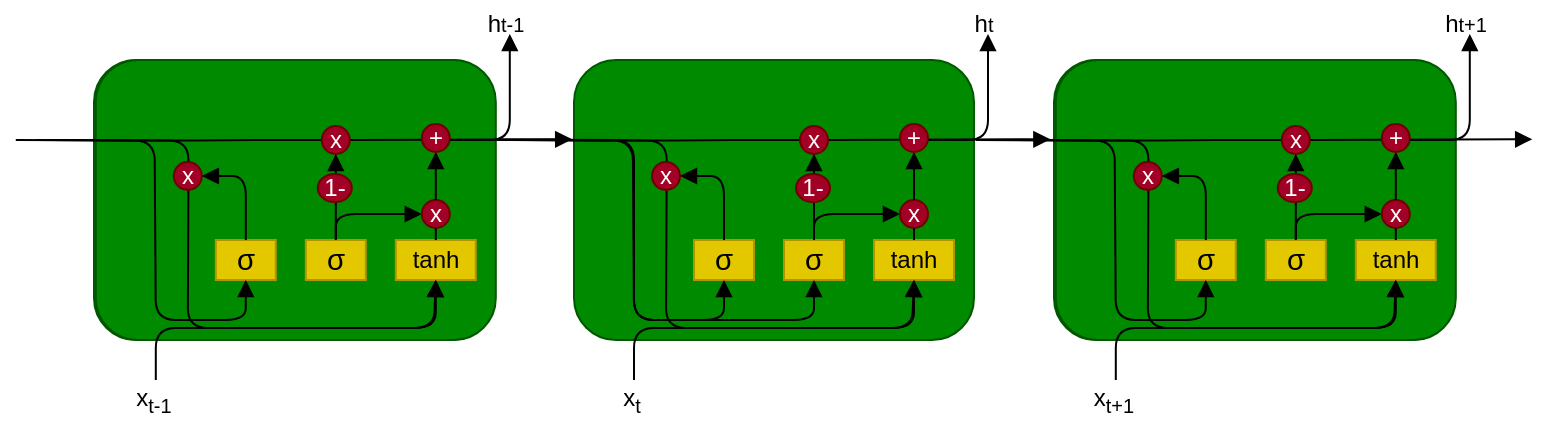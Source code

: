 <mxfile>
    <diagram id="69RqtxHt-V_hzP9CpBS5" name="Page-1">
        <mxGraphModel dx="989" dy="581" grid="1" gridSize="10" guides="1" tooltips="1" connect="1" arrows="1" fold="1" page="1" pageScale="1" pageWidth="850" pageHeight="1100" math="0" shadow="0">
            <root>
                <mxCell id="0"/>
                <mxCell id="1" parent="0"/>
                <mxCell id="2" value="" style="rounded=1;whiteSpace=wrap;html=1;fillColor=#008a00;fontColor=#ffffff;strokeColor=#005700;" parent="1" vertex="1">
                    <mxGeometry x="290" y="260" width="200" height="140" as="geometry"/>
                </mxCell>
                <mxCell id="32" value="" style="endArrow=block;html=1;exitX=0.5;exitY=0;exitDx=0;exitDy=0;startArrow=none;startFill=0;endFill=1;strokeColor=#000000;entryX=0;entryY=0.5;entryDx=0;entryDy=0;rounded=1;" edge="1" parent="2" source="19" target="27">
                    <mxGeometry width="50" height="50" relative="1" as="geometry">
                        <mxPoint x="119.92" y="80" as="sourcePoint"/>
                        <mxPoint x="119.92" y="47" as="targetPoint"/>
                        <Array as="points">
                            <mxPoint x="120" y="77"/>
                        </Array>
                    </mxGeometry>
                </mxCell>
                <mxCell id="19" value="&lt;span style=&quot;font-size:11.0pt;line-height:107%;&lt;br/&gt;font-family:&amp;quot;Calibri&amp;quot;,sans-serif;mso-ascii-theme-font:minor-latin;mso-fareast-font-family:&lt;br/&gt;&amp;quot;Times New Roman&amp;quot;;mso-fareast-theme-font:minor-fareast;mso-hansi-theme-font:&lt;br/&gt;minor-latin;mso-bidi-theme-font:minor-latin;mso-ansi-language:EN-US;mso-fareast-language:&lt;br/&gt;EN-US;mso-bidi-language:AR-SA&quot;&gt;σ&lt;/span&gt;" style="rounded=0;whiteSpace=wrap;html=1;fillColor=#e3c800;fontColor=#000000;strokeColor=#B09500;" vertex="1" parent="2">
                    <mxGeometry x="105" y="90" width="30" height="20" as="geometry"/>
                </mxCell>
                <mxCell id="20" value="&lt;span style=&quot;font-size:11.0pt;line-height:107%;&lt;br/&gt;font-family:&amp;quot;Calibri&amp;quot;,sans-serif;mso-ascii-theme-font:minor-latin;mso-fareast-font-family:&lt;br/&gt;&amp;quot;Times New Roman&amp;quot;;mso-fareast-theme-font:minor-fareast;mso-hansi-theme-font:&lt;br/&gt;minor-latin;mso-bidi-theme-font:minor-latin;mso-ansi-language:EN-US;mso-fareast-language:&lt;br/&gt;EN-US;mso-bidi-language:AR-SA&quot;&gt;σ&lt;/span&gt;" style="rounded=0;whiteSpace=wrap;html=1;fillColor=#e3c800;fontColor=#000000;strokeColor=#B09500;" vertex="1" parent="2">
                    <mxGeometry x="60" y="90" width="30" height="20" as="geometry"/>
                </mxCell>
                <mxCell id="5" value="tanh" style="rounded=0;whiteSpace=wrap;html=1;fillColor=#e3c800;fontColor=#000000;strokeColor=#B09500;" parent="2" vertex="1">
                    <mxGeometry x="150" y="90" width="40" height="20" as="geometry"/>
                </mxCell>
                <mxCell id="27" value="x" style="ellipse;whiteSpace=wrap;html=1;fillColor=#a20025;fontColor=#ffffff;strokeColor=#6F0000;" vertex="1" parent="2">
                    <mxGeometry x="163" y="70" width="14" height="14" as="geometry"/>
                </mxCell>
                <mxCell id="36" value="" style="endArrow=none;html=1;exitX=0.5;exitY=0;exitDx=0;exitDy=0;startArrow=none;startFill=0;endFill=1;strokeColor=#000000;entryX=0.5;entryY=1;entryDx=0;entryDy=0;" edge="1" parent="2" source="5" target="27">
                    <mxGeometry width="50" height="50" relative="1" as="geometry">
                        <mxPoint x="170" y="90" as="sourcePoint"/>
                        <mxPoint x="170" y="46.0" as="targetPoint"/>
                        <Array as="points"/>
                    </mxGeometry>
                </mxCell>
                <mxCell id="3" value="" style="rounded=1;whiteSpace=wrap;html=1;fillColor=#008a00;fontColor=#ffffff;strokeColor=#005700;" parent="1" vertex="1">
                    <mxGeometry x="50" y="260" width="200" height="140" as="geometry"/>
                </mxCell>
                <mxCell id="7" value="" style="endArrow=block;html=1;exitX=0.5;exitY=0;exitDx=0;exitDy=0;startArrow=none;startFill=0;endFill=1;strokeColor=#000000;entryX=0.5;entryY=1;entryDx=0;entryDy=0;" parent="1" source="27" target="26" edge="1">
                    <mxGeometry width="50" height="50" relative="1" as="geometry">
                        <mxPoint x="420" y="350" as="sourcePoint"/>
                        <mxPoint x="460" y="307" as="targetPoint"/>
                        <Array as="points"/>
                    </mxGeometry>
                </mxCell>
                <mxCell id="4" value="" style="rounded=1;whiteSpace=wrap;html=1;fillColor=#008a00;fontColor=#ffffff;strokeColor=#005700;" parent="1" vertex="1">
                    <mxGeometry x="530" y="260" width="200" height="140" as="geometry"/>
                </mxCell>
                <mxCell id="11" value="" style="endArrow=block;html=1;exitX=0.5;exitY=0;exitDx=0;exitDy=0;startArrow=none;startFill=0;endFill=1;strokeColor=#000000;entryX=0.5;entryY=1;entryDx=0;entryDy=0;" parent="1" edge="1" target="5">
                    <mxGeometry width="50" height="50" relative="1" as="geometry">
                        <mxPoint x="320" y="420" as="sourcePoint"/>
                        <mxPoint x="390" y="340" as="targetPoint"/>
                        <Array as="points">
                            <mxPoint x="320" y="394"/>
                            <mxPoint x="360" y="394"/>
                            <mxPoint x="460" y="394"/>
                            <mxPoint x="460" y="370"/>
                        </Array>
                    </mxGeometry>
                </mxCell>
                <mxCell id="12" value="" style="endArrow=block;html=1;startArrow=none;startFill=0;endFill=1;strokeColor=#000000;exitX=1.003;exitY=0.284;exitDx=0;exitDy=0;exitPerimeter=0;entryX=0.5;entryY=1;entryDx=0;entryDy=0;" parent="1" source="3" edge="1" target="19">
                    <mxGeometry width="50" height="50" relative="1" as="geometry">
                        <mxPoint x="270" y="300" as="sourcePoint"/>
                        <mxPoint x="390" y="340" as="targetPoint"/>
                        <Array as="points">
                            <mxPoint x="320" y="300"/>
                            <mxPoint x="320" y="390"/>
                            <mxPoint x="410" y="390"/>
                        </Array>
                    </mxGeometry>
                </mxCell>
                <mxCell id="13" value="&lt;font color=&quot;#000000&quot;&gt;x&lt;sub style=&quot;&quot;&gt;t&lt;/sub&gt;&lt;/font&gt;" style="text;html=1;strokeColor=none;fillColor=none;align=center;verticalAlign=middle;whiteSpace=wrap;rounded=0;" parent="1" vertex="1">
                    <mxGeometry x="309" y="420" width="20" height="20" as="geometry"/>
                </mxCell>
                <mxCell id="17" value="&lt;font color=&quot;#000000&quot;&gt;&lt;sub style=&quot;&quot;&gt;&lt;span style=&quot;font-size: 12px;&quot;&gt;h&lt;/span&gt;t&lt;/sub&gt;&lt;/font&gt;" style="text;html=1;strokeColor=none;fillColor=none;align=center;verticalAlign=middle;whiteSpace=wrap;rounded=0;" parent="1" vertex="1">
                    <mxGeometry x="480" y="230" width="30" height="20" as="geometry"/>
                </mxCell>
                <mxCell id="21" value="" style="endArrow=block;html=1;startArrow=none;startFill=0;endFill=1;strokeColor=#000000;exitX=1.003;exitY=0.284;exitDx=0;exitDy=0;exitPerimeter=0;entryX=-0.009;entryY=0.283;entryDx=0;entryDy=0;entryPerimeter=0;" edge="1" parent="1" target="4">
                    <mxGeometry width="50" height="50" relative="1" as="geometry">
                        <mxPoint x="260" y="300" as="sourcePoint"/>
                        <mxPoint x="510" y="300" as="targetPoint"/>
                        <Array as="points">
                            <mxPoint x="329.4" y="300.24"/>
                            <mxPoint x="380" y="300"/>
                            <mxPoint x="410" y="300"/>
                        </Array>
                    </mxGeometry>
                </mxCell>
                <mxCell id="22" value="" style="endArrow=block;html=1;startArrow=none;startFill=0;endFill=1;strokeColor=#000000;exitX=1.003;exitY=0.284;exitDx=0;exitDy=0;exitPerimeter=0;entryX=0.5;entryY=1;entryDx=0;entryDy=0;" edge="1" parent="1" target="20">
                    <mxGeometry width="50" height="50" relative="1" as="geometry">
                        <mxPoint x="250.0" y="300" as="sourcePoint"/>
                        <mxPoint x="409.4" y="340.24" as="targetPoint"/>
                        <Array as="points">
                            <mxPoint x="319.4" y="300.24"/>
                            <mxPoint x="320" y="390"/>
                            <mxPoint x="365" y="390"/>
                        </Array>
                    </mxGeometry>
                </mxCell>
                <mxCell id="24" value="x" style="ellipse;whiteSpace=wrap;html=1;fillColor=#a20025;fontColor=#ffffff;strokeColor=#6F0000;" vertex="1" parent="1">
                    <mxGeometry x="403" y="293" width="14" height="14" as="geometry"/>
                </mxCell>
                <mxCell id="26" value="+" style="ellipse;whiteSpace=wrap;html=1;fillColor=#a20025;fontColor=#ffffff;strokeColor=#6F0000;" vertex="1" parent="1">
                    <mxGeometry x="453" y="292" width="14" height="14" as="geometry"/>
                </mxCell>
                <mxCell id="28" value="" style="endArrow=block;html=1;startArrow=none;startFill=0;endFill=1;strokeColor=#000000;exitX=1.003;exitY=0.284;exitDx=0;exitDy=0;exitPerimeter=0;entryX=0.5;entryY=1;entryDx=0;entryDy=0;" edge="1" parent="1" target="5">
                    <mxGeometry width="50" height="50" relative="1" as="geometry">
                        <mxPoint x="267" y="300" as="sourcePoint"/>
                        <mxPoint x="382" y="360" as="targetPoint"/>
                        <Array as="points">
                            <mxPoint x="336.4" y="300.24"/>
                            <mxPoint x="336" y="394"/>
                            <mxPoint x="459" y="394"/>
                        </Array>
                    </mxGeometry>
                </mxCell>
                <mxCell id="29" value="x" style="ellipse;whiteSpace=wrap;html=1;fillColor=#a20025;fontColor=#ffffff;strokeColor=#6F0000;" vertex="1" parent="1">
                    <mxGeometry x="329" y="311" width="14" height="14" as="geometry"/>
                </mxCell>
                <mxCell id="31" value="" style="endArrow=block;html=1;exitX=0.5;exitY=0;exitDx=0;exitDy=0;startArrow=none;startFill=0;endFill=1;strokeColor=#000000;entryX=0.5;entryY=1;entryDx=0;entryDy=0;rounded=1;" edge="1" parent="1" source="19" target="24">
                    <mxGeometry width="50" height="50" relative="1" as="geometry">
                        <mxPoint x="411.86" y="340" as="sourcePoint"/>
                        <mxPoint x="390.0" y="318" as="targetPoint"/>
                        <Array as="points"/>
                    </mxGeometry>
                </mxCell>
                <mxCell id="30" value="" style="endArrow=block;html=1;exitX=0.5;exitY=0;exitDx=0;exitDy=0;startArrow=none;startFill=0;endFill=1;strokeColor=#000000;entryX=1;entryY=0.5;entryDx=0;entryDy=0;rounded=1;" edge="1" parent="1" source="20" target="29">
                    <mxGeometry width="50" height="50" relative="1" as="geometry">
                        <mxPoint x="364.86" y="340" as="sourcePoint"/>
                        <mxPoint x="364.86" y="306.0" as="targetPoint"/>
                        <Array as="points">
                            <mxPoint x="365" y="318"/>
                        </Array>
                    </mxGeometry>
                </mxCell>
                <mxCell id="37" value="1-" style="ellipse;whiteSpace=wrap;html=1;fillColor=#a20025;fontColor=#ffffff;strokeColor=#6F0000;" vertex="1" parent="1">
                    <mxGeometry x="401" y="317" width="17" height="14" as="geometry"/>
                </mxCell>
                <mxCell id="42" value="" style="endArrow=block;html=1;startArrow=none;startFill=0;endFill=1;strokeColor=#000000;rounded=1;" edge="1" parent="1">
                    <mxGeometry width="50" height="50" relative="1" as="geometry">
                        <mxPoint x="467" y="300" as="sourcePoint"/>
                        <mxPoint x="497" y="247" as="targetPoint"/>
                        <Array as="points">
                            <mxPoint x="497" y="300"/>
                        </Array>
                    </mxGeometry>
                </mxCell>
                <mxCell id="43" value="" style="rounded=1;whiteSpace=wrap;html=1;fillColor=#008a00;fontColor=#ffffff;strokeColor=#005700;" vertex="1" parent="1">
                    <mxGeometry x="50.9" y="260" width="200" height="140" as="geometry"/>
                </mxCell>
                <mxCell id="44" value="" style="endArrow=block;html=1;exitX=0.5;exitY=0;exitDx=0;exitDy=0;startArrow=none;startFill=0;endFill=1;strokeColor=#000000;entryX=0;entryY=0.5;entryDx=0;entryDy=0;rounded=1;" edge="1" parent="43" source="45" target="48">
                    <mxGeometry width="50" height="50" relative="1" as="geometry">
                        <mxPoint x="119.92" y="80" as="sourcePoint"/>
                        <mxPoint x="119.92" y="47" as="targetPoint"/>
                        <Array as="points">
                            <mxPoint x="120" y="77"/>
                        </Array>
                    </mxGeometry>
                </mxCell>
                <mxCell id="45" value="&lt;span style=&quot;font-size:11.0pt;line-height:107%;&lt;br/&gt;font-family:&amp;quot;Calibri&amp;quot;,sans-serif;mso-ascii-theme-font:minor-latin;mso-fareast-font-family:&lt;br/&gt;&amp;quot;Times New Roman&amp;quot;;mso-fareast-theme-font:minor-fareast;mso-hansi-theme-font:&lt;br/&gt;minor-latin;mso-bidi-theme-font:minor-latin;mso-ansi-language:EN-US;mso-fareast-language:&lt;br/&gt;EN-US;mso-bidi-language:AR-SA&quot;&gt;σ&lt;/span&gt;" style="rounded=0;whiteSpace=wrap;html=1;fillColor=#e3c800;fontColor=#000000;strokeColor=#B09500;" vertex="1" parent="43">
                    <mxGeometry x="105" y="90" width="30" height="20" as="geometry"/>
                </mxCell>
                <mxCell id="46" value="&lt;span style=&quot;font-size:11.0pt;line-height:107%;&lt;br/&gt;font-family:&amp;quot;Calibri&amp;quot;,sans-serif;mso-ascii-theme-font:minor-latin;mso-fareast-font-family:&lt;br/&gt;&amp;quot;Times New Roman&amp;quot;;mso-fareast-theme-font:minor-fareast;mso-hansi-theme-font:&lt;br/&gt;minor-latin;mso-bidi-theme-font:minor-latin;mso-ansi-language:EN-US;mso-fareast-language:&lt;br/&gt;EN-US;mso-bidi-language:AR-SA&quot;&gt;σ&lt;/span&gt;" style="rounded=0;whiteSpace=wrap;html=1;fillColor=#e3c800;fontColor=#000000;strokeColor=#B09500;" vertex="1" parent="43">
                    <mxGeometry x="60" y="90" width="30" height="20" as="geometry"/>
                </mxCell>
                <mxCell id="47" value="tanh" style="rounded=0;whiteSpace=wrap;html=1;fillColor=#e3c800;fontColor=#000000;strokeColor=#B09500;" vertex="1" parent="43">
                    <mxGeometry x="150" y="90" width="40" height="20" as="geometry"/>
                </mxCell>
                <mxCell id="48" value="x" style="ellipse;whiteSpace=wrap;html=1;fillColor=#a20025;fontColor=#ffffff;strokeColor=#6F0000;" vertex="1" parent="43">
                    <mxGeometry x="163" y="70" width="14" height="14" as="geometry"/>
                </mxCell>
                <mxCell id="49" value="" style="endArrow=none;html=1;exitX=0.5;exitY=0;exitDx=0;exitDy=0;startArrow=none;startFill=0;endFill=1;strokeColor=#000000;entryX=0.5;entryY=1;entryDx=0;entryDy=0;" edge="1" parent="43" source="47" target="48">
                    <mxGeometry width="50" height="50" relative="1" as="geometry">
                        <mxPoint x="170" y="90" as="sourcePoint"/>
                        <mxPoint x="170" y="46.0" as="targetPoint"/>
                        <Array as="points"/>
                    </mxGeometry>
                </mxCell>
                <mxCell id="50" value="" style="endArrow=block;html=1;exitX=0.5;exitY=0;exitDx=0;exitDy=0;startArrow=none;startFill=0;endFill=1;strokeColor=#000000;entryX=0.5;entryY=1;entryDx=0;entryDy=0;" edge="1" parent="1" source="48" target="57">
                    <mxGeometry width="50" height="50" relative="1" as="geometry">
                        <mxPoint x="180.9" y="350" as="sourcePoint"/>
                        <mxPoint x="220.9" y="307" as="targetPoint"/>
                        <Array as="points"/>
                    </mxGeometry>
                </mxCell>
                <mxCell id="51" value="" style="endArrow=block;html=1;exitX=0.5;exitY=0;exitDx=0;exitDy=0;startArrow=none;startFill=0;endFill=1;strokeColor=#000000;entryX=0.5;entryY=1;entryDx=0;entryDy=0;" edge="1" parent="1" target="47">
                    <mxGeometry width="50" height="50" relative="1" as="geometry">
                        <mxPoint x="80.9" y="420" as="sourcePoint"/>
                        <mxPoint x="150.9" y="340" as="targetPoint"/>
                        <Array as="points">
                            <mxPoint x="80.9" y="394"/>
                            <mxPoint x="120.9" y="394"/>
                            <mxPoint x="220.9" y="394"/>
                            <mxPoint x="220.9" y="370"/>
                        </Array>
                    </mxGeometry>
                </mxCell>
                <mxCell id="52" value="&lt;font color=&quot;#000000&quot;&gt;x&lt;sub style=&quot;&quot;&gt;t-1&lt;/sub&gt;&lt;/font&gt;" style="text;html=1;strokeColor=none;fillColor=none;align=center;verticalAlign=middle;whiteSpace=wrap;rounded=0;" vertex="1" parent="1">
                    <mxGeometry x="65" y="420" width="30.1" height="20" as="geometry"/>
                </mxCell>
                <mxCell id="53" value="&lt;font color=&quot;#000000&quot;&gt;&lt;sub style=&quot;&quot;&gt;&lt;span style=&quot;font-size: 12px;&quot;&gt;h&lt;/span&gt;t-1&lt;/sub&gt;&lt;/font&gt;" style="text;html=1;strokeColor=none;fillColor=none;align=center;verticalAlign=middle;whiteSpace=wrap;rounded=0;" vertex="1" parent="1">
                    <mxGeometry x="240.9" y="230" width="30" height="20" as="geometry"/>
                </mxCell>
                <mxCell id="54" value="" style="endArrow=block;html=1;startArrow=none;startFill=0;endFill=1;strokeColor=#000000;exitX=1.003;exitY=0.284;exitDx=0;exitDy=0;exitPerimeter=0;entryX=-0.009;entryY=0.283;entryDx=0;entryDy=0;entryPerimeter=0;" edge="1" parent="1">
                    <mxGeometry width="50" height="50" relative="1" as="geometry">
                        <mxPoint x="20.9" y="300" as="sourcePoint"/>
                        <mxPoint x="289.1" y="299.62" as="targetPoint"/>
                        <Array as="points">
                            <mxPoint x="90.3" y="300.24"/>
                            <mxPoint x="140.9" y="300"/>
                            <mxPoint x="170.9" y="300"/>
                        </Array>
                    </mxGeometry>
                </mxCell>
                <mxCell id="55" value="" style="endArrow=block;html=1;startArrow=none;startFill=0;endFill=1;strokeColor=#000000;exitX=1.003;exitY=0.284;exitDx=0;exitDy=0;exitPerimeter=0;entryX=0.5;entryY=1;entryDx=0;entryDy=0;" edge="1" parent="1" target="46">
                    <mxGeometry width="50" height="50" relative="1" as="geometry">
                        <mxPoint x="10.9" y="300" as="sourcePoint"/>
                        <mxPoint x="170.3" y="340.24" as="targetPoint"/>
                        <Array as="points">
                            <mxPoint x="80.3" y="300.24"/>
                            <mxPoint x="80.9" y="390"/>
                            <mxPoint x="125.9" y="390"/>
                        </Array>
                    </mxGeometry>
                </mxCell>
                <mxCell id="56" value="x" style="ellipse;whiteSpace=wrap;html=1;fillColor=#a20025;fontColor=#ffffff;strokeColor=#6F0000;" vertex="1" parent="1">
                    <mxGeometry x="163.9" y="293" width="14" height="14" as="geometry"/>
                </mxCell>
                <mxCell id="57" value="+" style="ellipse;whiteSpace=wrap;html=1;fillColor=#a20025;fontColor=#ffffff;strokeColor=#6F0000;" vertex="1" parent="1">
                    <mxGeometry x="213.9" y="292" width="14" height="14" as="geometry"/>
                </mxCell>
                <mxCell id="58" value="" style="endArrow=block;html=1;startArrow=none;startFill=0;endFill=1;strokeColor=#000000;exitX=1.003;exitY=0.284;exitDx=0;exitDy=0;exitPerimeter=0;entryX=0.5;entryY=1;entryDx=0;entryDy=0;" edge="1" parent="1" target="47">
                    <mxGeometry width="50" height="50" relative="1" as="geometry">
                        <mxPoint x="27.9" y="300" as="sourcePoint"/>
                        <mxPoint x="142.9" y="360" as="targetPoint"/>
                        <Array as="points">
                            <mxPoint x="97.3" y="300.24"/>
                            <mxPoint x="96.9" y="394"/>
                            <mxPoint x="219.9" y="394"/>
                        </Array>
                    </mxGeometry>
                </mxCell>
                <mxCell id="59" value="x" style="ellipse;whiteSpace=wrap;html=1;fillColor=#a20025;fontColor=#ffffff;strokeColor=#6F0000;" vertex="1" parent="1">
                    <mxGeometry x="89.9" y="311" width="14" height="14" as="geometry"/>
                </mxCell>
                <mxCell id="60" value="" style="endArrow=block;html=1;exitX=0.5;exitY=0;exitDx=0;exitDy=0;startArrow=none;startFill=0;endFill=1;strokeColor=#000000;entryX=0.5;entryY=1;entryDx=0;entryDy=0;rounded=1;" edge="1" parent="1" source="45" target="56">
                    <mxGeometry width="50" height="50" relative="1" as="geometry">
                        <mxPoint x="172.76" y="340" as="sourcePoint"/>
                        <mxPoint x="150.9" y="318" as="targetPoint"/>
                        <Array as="points"/>
                    </mxGeometry>
                </mxCell>
                <mxCell id="61" value="" style="endArrow=block;html=1;exitX=0.5;exitY=0;exitDx=0;exitDy=0;startArrow=none;startFill=0;endFill=1;strokeColor=#000000;entryX=1;entryY=0.5;entryDx=0;entryDy=0;rounded=1;" edge="1" parent="1" source="46" target="59">
                    <mxGeometry width="50" height="50" relative="1" as="geometry">
                        <mxPoint x="125.76" y="340" as="sourcePoint"/>
                        <mxPoint x="125.76" y="306.0" as="targetPoint"/>
                        <Array as="points">
                            <mxPoint x="125.9" y="318"/>
                        </Array>
                    </mxGeometry>
                </mxCell>
                <mxCell id="62" value="1-" style="ellipse;whiteSpace=wrap;html=1;fillColor=#a20025;fontColor=#ffffff;strokeColor=#6F0000;" vertex="1" parent="1">
                    <mxGeometry x="161.9" y="317" width="17" height="14" as="geometry"/>
                </mxCell>
                <mxCell id="63" value="" style="endArrow=block;html=1;startArrow=none;startFill=0;endFill=1;strokeColor=#000000;rounded=1;" edge="1" parent="1">
                    <mxGeometry width="50" height="50" relative="1" as="geometry">
                        <mxPoint x="227.9" y="300" as="sourcePoint"/>
                        <mxPoint x="257.9" y="247" as="targetPoint"/>
                        <Array as="points">
                            <mxPoint x="257.9" y="300"/>
                        </Array>
                    </mxGeometry>
                </mxCell>
                <mxCell id="64" value="" style="rounded=1;whiteSpace=wrap;html=1;fillColor=#008a00;fontColor=#ffffff;strokeColor=#005700;" vertex="1" parent="1">
                    <mxGeometry x="530.9" y="260" width="200" height="140" as="geometry"/>
                </mxCell>
                <mxCell id="65" value="" style="endArrow=block;html=1;exitX=0.5;exitY=0;exitDx=0;exitDy=0;startArrow=none;startFill=0;endFill=1;strokeColor=#000000;entryX=0;entryY=0.5;entryDx=0;entryDy=0;rounded=1;" edge="1" parent="64" source="66" target="69">
                    <mxGeometry width="50" height="50" relative="1" as="geometry">
                        <mxPoint x="119.92" y="80" as="sourcePoint"/>
                        <mxPoint x="119.92" y="47" as="targetPoint"/>
                        <Array as="points">
                            <mxPoint x="120" y="77"/>
                        </Array>
                    </mxGeometry>
                </mxCell>
                <mxCell id="66" value="&lt;span style=&quot;font-size:11.0pt;line-height:107%;&lt;br/&gt;font-family:&amp;quot;Calibri&amp;quot;,sans-serif;mso-ascii-theme-font:minor-latin;mso-fareast-font-family:&lt;br/&gt;&amp;quot;Times New Roman&amp;quot;;mso-fareast-theme-font:minor-fareast;mso-hansi-theme-font:&lt;br/&gt;minor-latin;mso-bidi-theme-font:minor-latin;mso-ansi-language:EN-US;mso-fareast-language:&lt;br/&gt;EN-US;mso-bidi-language:AR-SA&quot;&gt;σ&lt;/span&gt;" style="rounded=0;whiteSpace=wrap;html=1;fillColor=#e3c800;fontColor=#000000;strokeColor=#B09500;" vertex="1" parent="64">
                    <mxGeometry x="105" y="90" width="30" height="20" as="geometry"/>
                </mxCell>
                <mxCell id="67" value="&lt;span style=&quot;font-size:11.0pt;line-height:107%;&lt;br/&gt;font-family:&amp;quot;Calibri&amp;quot;,sans-serif;mso-ascii-theme-font:minor-latin;mso-fareast-font-family:&lt;br/&gt;&amp;quot;Times New Roman&amp;quot;;mso-fareast-theme-font:minor-fareast;mso-hansi-theme-font:&lt;br/&gt;minor-latin;mso-bidi-theme-font:minor-latin;mso-ansi-language:EN-US;mso-fareast-language:&lt;br/&gt;EN-US;mso-bidi-language:AR-SA&quot;&gt;σ&lt;/span&gt;" style="rounded=0;whiteSpace=wrap;html=1;fillColor=#e3c800;fontColor=#000000;strokeColor=#B09500;" vertex="1" parent="64">
                    <mxGeometry x="60" y="90" width="30" height="20" as="geometry"/>
                </mxCell>
                <mxCell id="68" value="tanh" style="rounded=0;whiteSpace=wrap;html=1;fillColor=#e3c800;fontColor=#000000;strokeColor=#B09500;" vertex="1" parent="64">
                    <mxGeometry x="150" y="90" width="40" height="20" as="geometry"/>
                </mxCell>
                <mxCell id="69" value="x" style="ellipse;whiteSpace=wrap;html=1;fillColor=#a20025;fontColor=#ffffff;strokeColor=#6F0000;" vertex="1" parent="64">
                    <mxGeometry x="163" y="70" width="14" height="14" as="geometry"/>
                </mxCell>
                <mxCell id="70" value="" style="endArrow=none;html=1;exitX=0.5;exitY=0;exitDx=0;exitDy=0;startArrow=none;startFill=0;endFill=1;strokeColor=#000000;entryX=0.5;entryY=1;entryDx=0;entryDy=0;" edge="1" parent="64" source="68" target="69">
                    <mxGeometry width="50" height="50" relative="1" as="geometry">
                        <mxPoint x="170" y="90" as="sourcePoint"/>
                        <mxPoint x="170" y="46.0" as="targetPoint"/>
                        <Array as="points"/>
                    </mxGeometry>
                </mxCell>
                <mxCell id="71" value="" style="endArrow=block;html=1;exitX=0.5;exitY=0;exitDx=0;exitDy=0;startArrow=none;startFill=0;endFill=1;strokeColor=#000000;entryX=0.5;entryY=1;entryDx=0;entryDy=0;" edge="1" parent="1" source="69" target="78">
                    <mxGeometry width="50" height="50" relative="1" as="geometry">
                        <mxPoint x="660.9" y="350" as="sourcePoint"/>
                        <mxPoint x="700.9" y="307" as="targetPoint"/>
                        <Array as="points"/>
                    </mxGeometry>
                </mxCell>
                <mxCell id="72" value="" style="endArrow=block;html=1;exitX=0.5;exitY=0;exitDx=0;exitDy=0;startArrow=none;startFill=0;endFill=1;strokeColor=#000000;entryX=0.5;entryY=1;entryDx=0;entryDy=0;" edge="1" parent="1" target="68">
                    <mxGeometry width="50" height="50" relative="1" as="geometry">
                        <mxPoint x="560.9" y="420" as="sourcePoint"/>
                        <mxPoint x="630.9" y="340" as="targetPoint"/>
                        <Array as="points">
                            <mxPoint x="560.9" y="394"/>
                            <mxPoint x="600.9" y="394"/>
                            <mxPoint x="700.9" y="394"/>
                            <mxPoint x="700.9" y="370"/>
                        </Array>
                    </mxGeometry>
                </mxCell>
                <mxCell id="73" value="&lt;font color=&quot;#000000&quot;&gt;x&lt;sub style=&quot;&quot;&gt;t+1&lt;/sub&gt;&lt;/font&gt;" style="text;html=1;strokeColor=none;fillColor=none;align=center;verticalAlign=middle;whiteSpace=wrap;rounded=0;" vertex="1" parent="1">
                    <mxGeometry x="549.9" y="420" width="20" height="20" as="geometry"/>
                </mxCell>
                <mxCell id="74" value="&lt;font color=&quot;#000000&quot;&gt;&lt;sub style=&quot;&quot;&gt;&lt;span style=&quot;font-size: 12px;&quot;&gt;h&lt;/span&gt;t+1&lt;/sub&gt;&lt;/font&gt;" style="text;html=1;strokeColor=none;fillColor=none;align=center;verticalAlign=middle;whiteSpace=wrap;rounded=0;" vertex="1" parent="1">
                    <mxGeometry x="720.9" y="230" width="30" height="20" as="geometry"/>
                </mxCell>
                <mxCell id="75" value="" style="endArrow=block;html=1;startArrow=none;startFill=0;endFill=1;strokeColor=#000000;exitX=1.003;exitY=0.284;exitDx=0;exitDy=0;exitPerimeter=0;entryX=-0.009;entryY=0.283;entryDx=0;entryDy=0;entryPerimeter=0;" edge="1" parent="1">
                    <mxGeometry width="50" height="50" relative="1" as="geometry">
                        <mxPoint x="500.9" y="300" as="sourcePoint"/>
                        <mxPoint x="769.1" y="299.62" as="targetPoint"/>
                        <Array as="points">
                            <mxPoint x="570.3" y="300.24"/>
                            <mxPoint x="620.9" y="300"/>
                            <mxPoint x="650.9" y="300"/>
                        </Array>
                    </mxGeometry>
                </mxCell>
                <mxCell id="76" value="" style="endArrow=block;html=1;startArrow=none;startFill=0;endFill=1;strokeColor=#000000;exitX=1.003;exitY=0.284;exitDx=0;exitDy=0;exitPerimeter=0;entryX=0.5;entryY=1;entryDx=0;entryDy=0;" edge="1" parent="1" target="67">
                    <mxGeometry width="50" height="50" relative="1" as="geometry">
                        <mxPoint x="490.9" y="300" as="sourcePoint"/>
                        <mxPoint x="650.3" y="340.24" as="targetPoint"/>
                        <Array as="points">
                            <mxPoint x="560.3" y="300.24"/>
                            <mxPoint x="560.9" y="390"/>
                            <mxPoint x="605.9" y="390"/>
                        </Array>
                    </mxGeometry>
                </mxCell>
                <mxCell id="77" value="x" style="ellipse;whiteSpace=wrap;html=1;fillColor=#a20025;fontColor=#ffffff;strokeColor=#6F0000;" vertex="1" parent="1">
                    <mxGeometry x="643.9" y="293" width="14" height="14" as="geometry"/>
                </mxCell>
                <mxCell id="78" value="+" style="ellipse;whiteSpace=wrap;html=1;fillColor=#a20025;fontColor=#ffffff;strokeColor=#6F0000;" vertex="1" parent="1">
                    <mxGeometry x="693.9" y="292" width="14" height="14" as="geometry"/>
                </mxCell>
                <mxCell id="79" value="" style="endArrow=block;html=1;startArrow=none;startFill=0;endFill=1;strokeColor=#000000;exitX=1.003;exitY=0.284;exitDx=0;exitDy=0;exitPerimeter=0;entryX=0.5;entryY=1;entryDx=0;entryDy=0;" edge="1" parent="1" target="68">
                    <mxGeometry width="50" height="50" relative="1" as="geometry">
                        <mxPoint x="507.9" y="300" as="sourcePoint"/>
                        <mxPoint x="622.9" y="360" as="targetPoint"/>
                        <Array as="points">
                            <mxPoint x="577.3" y="300.24"/>
                            <mxPoint x="576.9" y="394"/>
                            <mxPoint x="699.9" y="394"/>
                        </Array>
                    </mxGeometry>
                </mxCell>
                <mxCell id="80" value="x" style="ellipse;whiteSpace=wrap;html=1;fillColor=#a20025;fontColor=#ffffff;strokeColor=#6F0000;" vertex="1" parent="1">
                    <mxGeometry x="569.9" y="311" width="14" height="14" as="geometry"/>
                </mxCell>
                <mxCell id="81" value="" style="endArrow=block;html=1;exitX=0.5;exitY=0;exitDx=0;exitDy=0;startArrow=none;startFill=0;endFill=1;strokeColor=#000000;entryX=0.5;entryY=1;entryDx=0;entryDy=0;rounded=1;" edge="1" parent="1" source="66" target="77">
                    <mxGeometry width="50" height="50" relative="1" as="geometry">
                        <mxPoint x="652.76" y="340" as="sourcePoint"/>
                        <mxPoint x="630.9" y="318" as="targetPoint"/>
                        <Array as="points"/>
                    </mxGeometry>
                </mxCell>
                <mxCell id="82" value="" style="endArrow=block;html=1;exitX=0.5;exitY=0;exitDx=0;exitDy=0;startArrow=none;startFill=0;endFill=1;strokeColor=#000000;entryX=1;entryY=0.5;entryDx=0;entryDy=0;rounded=1;" edge="1" parent="1" source="67" target="80">
                    <mxGeometry width="50" height="50" relative="1" as="geometry">
                        <mxPoint x="605.76" y="340" as="sourcePoint"/>
                        <mxPoint x="605.76" y="306.0" as="targetPoint"/>
                        <Array as="points">
                            <mxPoint x="605.9" y="318"/>
                        </Array>
                    </mxGeometry>
                </mxCell>
                <mxCell id="83" value="1-" style="ellipse;whiteSpace=wrap;html=1;fillColor=#a20025;fontColor=#ffffff;strokeColor=#6F0000;" vertex="1" parent="1">
                    <mxGeometry x="641.9" y="317" width="17" height="14" as="geometry"/>
                </mxCell>
                <mxCell id="84" value="" style="endArrow=block;html=1;startArrow=none;startFill=0;endFill=1;strokeColor=#000000;rounded=1;" edge="1" parent="1">
                    <mxGeometry width="50" height="50" relative="1" as="geometry">
                        <mxPoint x="707.9" y="300" as="sourcePoint"/>
                        <mxPoint x="737.9" y="247" as="targetPoint"/>
                        <Array as="points">
                            <mxPoint x="737.9" y="300"/>
                        </Array>
                    </mxGeometry>
                </mxCell>
            </root>
        </mxGraphModel>
    </diagram>
</mxfile>